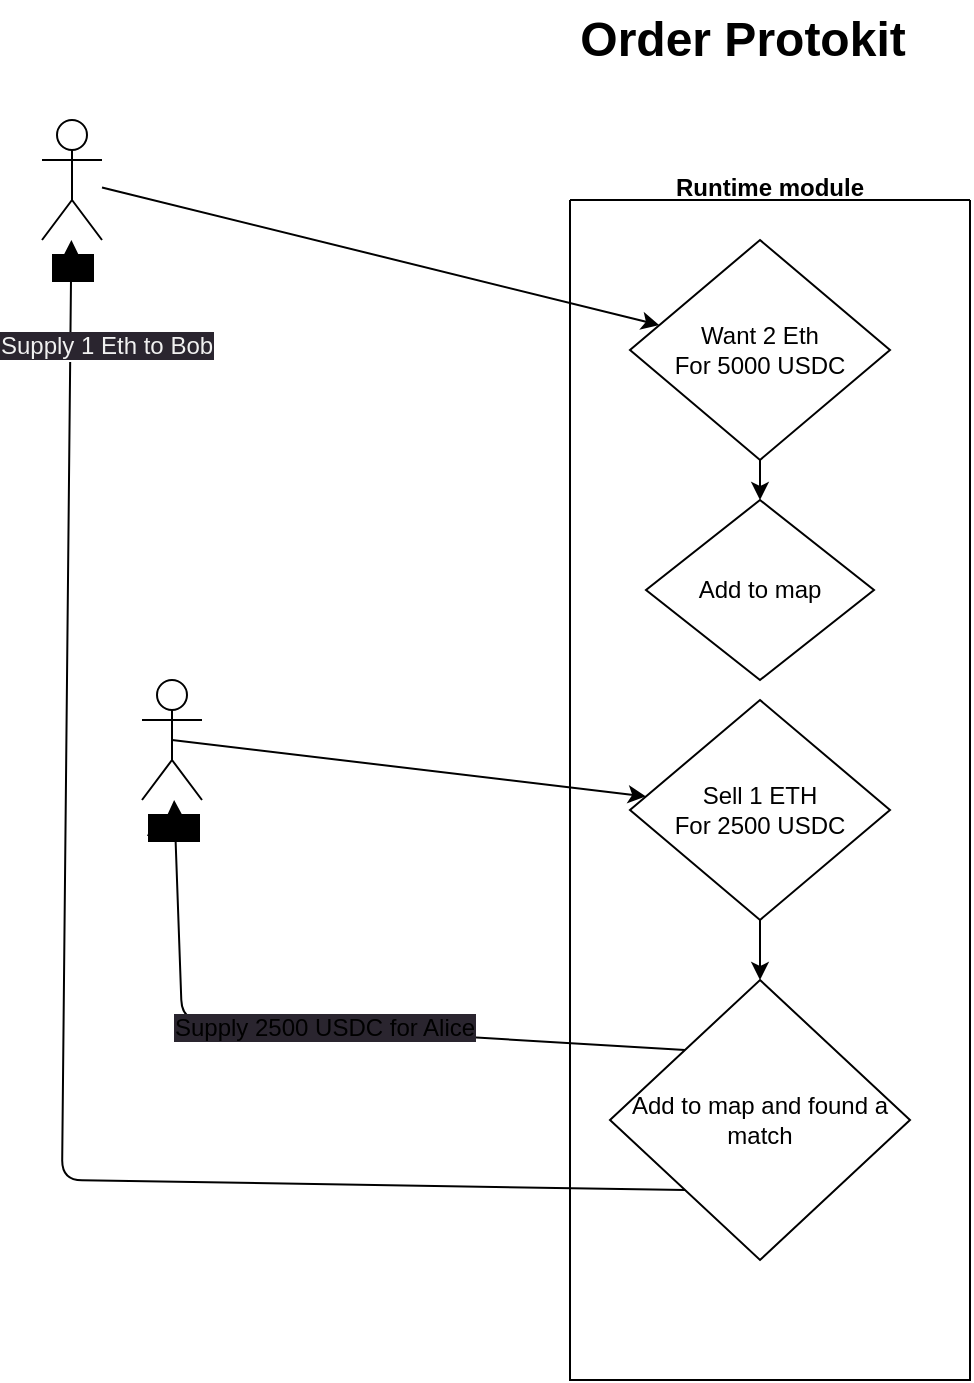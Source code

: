 <mxfile>
    <diagram id="ekgnhu82ao4ZkAPiSTXk" name="Page-1">
        <mxGraphModel dx="1765" dy="905" grid="1" gridSize="10" guides="1" tooltips="1" connect="1" arrows="1" fold="1" page="1" pageScale="1" pageWidth="827" pageHeight="1169" math="0" shadow="0">
            <root>
                <mxCell id="0"/>
                <mxCell id="1" parent="0"/>
                <mxCell id="2" value="&lt;span style=&quot;background-color: rgb(0, 0, 0);&quot;&gt;Bob&lt;/span&gt;" style="shape=umlActor;verticalLabelPosition=bottom;verticalAlign=top;html=1;outlineConnect=0;" parent="1" vertex="1">
                    <mxGeometry x="50" y="70" width="30" height="60" as="geometry"/>
                </mxCell>
                <mxCell id="3" value="&lt;span style=&quot;background-color: rgb(0, 0, 0);&quot;&gt;Alice&lt;/span&gt;" style="shape=umlActor;verticalLabelPosition=bottom;verticalAlign=top;html=1;outlineConnect=0;" parent="1" vertex="1">
                    <mxGeometry x="100" y="350" width="30" height="60" as="geometry"/>
                </mxCell>
                <mxCell id="9" value="" style="endArrow=classic;html=1;" parent="1" source="2" target="8" edge="1">
                    <mxGeometry width="50" height="50" relative="1" as="geometry">
                        <mxPoint x="390" y="280" as="sourcePoint"/>
                        <mxPoint x="440" y="230" as="targetPoint"/>
                    </mxGeometry>
                </mxCell>
                <mxCell id="10" value="Runtime module&#10;" style="swimlane;startSize=0;" parent="1" vertex="1">
                    <mxGeometry x="314" y="110" width="200" height="590" as="geometry"/>
                </mxCell>
                <mxCell id="8" value="Want 2 Eth&lt;br&gt;For 5000 USDC&lt;br&gt;" style="rhombus;whiteSpace=wrap;html=1;" parent="10" vertex="1">
                    <mxGeometry x="30" y="20" width="130" height="110" as="geometry"/>
                </mxCell>
                <mxCell id="16" value="Sell 1 ETH&lt;br&gt;For 2500 USDC" style="rhombus;whiteSpace=wrap;html=1;" parent="10" vertex="1">
                    <mxGeometry x="30" y="250" width="130" height="110" as="geometry"/>
                </mxCell>
                <mxCell id="19" value="Add to map and found a match" style="rhombus;whiteSpace=wrap;html=1;" parent="10" vertex="1">
                    <mxGeometry x="20" y="390" width="150" height="140" as="geometry"/>
                </mxCell>
                <mxCell id="29" value="Add to map" style="rhombus;whiteSpace=wrap;html=1;" parent="10" vertex="1">
                    <mxGeometry x="38" y="150" width="114" height="90" as="geometry"/>
                </mxCell>
                <mxCell id="31" value="" style="endArrow=classic;html=1;exitX=0.5;exitY=1;exitDx=0;exitDy=0;entryX=0.5;entryY=0;entryDx=0;entryDy=0;" parent="10" source="16" target="19" edge="1">
                    <mxGeometry width="50" height="50" relative="1" as="geometry">
                        <mxPoint x="76" y="350" as="sourcePoint"/>
                        <mxPoint x="126" y="300" as="targetPoint"/>
                    </mxGeometry>
                </mxCell>
                <mxCell id="32" value="" style="endArrow=classic;html=1;exitX=0.5;exitY=1;exitDx=0;exitDy=0;entryX=0.5;entryY=0;entryDx=0;entryDy=0;" parent="10" source="8" target="29" edge="1">
                    <mxGeometry width="50" height="50" relative="1" as="geometry">
                        <mxPoint x="76" y="340" as="sourcePoint"/>
                        <mxPoint x="126" y="290" as="targetPoint"/>
                    </mxGeometry>
                </mxCell>
                <mxCell id="17" value="" style="endArrow=classic;html=1;exitX=0.5;exitY=0.5;exitDx=0;exitDy=0;exitPerimeter=0;" parent="1" source="3" target="16" edge="1">
                    <mxGeometry width="50" height="50" relative="1" as="geometry">
                        <mxPoint x="390" y="250" as="sourcePoint"/>
                        <mxPoint x="440" y="200" as="targetPoint"/>
                    </mxGeometry>
                </mxCell>
                <mxCell id="21" value="&lt;span style=&quot;font-size: 12px; font-weight: 400; background-color: rgb(42, 37, 47);&quot;&gt;Supply 2500 USDC for Alice&lt;/span&gt;" style="endArrow=classic;html=1;fontStyle=1;exitX=0;exitY=0;exitDx=0;exitDy=0;" parent="1" source="19" target="3" edge="1">
                    <mxGeometry width="50" height="50" relative="1" as="geometry">
                        <mxPoint x="360" y="380" as="sourcePoint"/>
                        <mxPoint x="120" y="370" as="targetPoint"/>
                        <Array as="points">
                            <mxPoint x="120" y="520"/>
                        </Array>
                    </mxGeometry>
                </mxCell>
                <mxCell id="22" value="&lt;meta charset=&quot;utf-8&quot;&gt;&lt;span style=&quot;color: rgb(240, 240, 240); font-family: Helvetica; font-size: 12px; font-style: normal; font-variant-ligatures: normal; font-variant-caps: normal; font-weight: 400; letter-spacing: normal; orphans: 2; text-align: center; text-indent: 0px; text-transform: none; widows: 2; word-spacing: 0px; -webkit-text-stroke-width: 0px; background-color: rgb(42, 37, 47); text-decoration-thickness: initial; text-decoration-style: initial; text-decoration-color: initial; float: none; display: inline !important;&quot;&gt;Supply 1 Eth to Bob&lt;/span&gt;&lt;br style=&quot;border-color: rgb(0, 0, 0); color: rgb(240, 240, 240); font-family: Helvetica; font-size: 12px; font-style: normal; font-variant-ligatures: normal; font-variant-caps: normal; font-weight: 400; letter-spacing: normal; orphans: 2; text-align: center; text-indent: 0px; text-transform: none; widows: 2; word-spacing: 0px; -webkit-text-stroke-width: 0px; background-color: rgb(42, 37, 47); text-decoration-thickness: initial; text-decoration-style: initial; text-decoration-color: initial;&quot;&gt;" style="endArrow=classic;html=1;exitX=0;exitY=1;exitDx=0;exitDy=0;" parent="1" source="19" target="2" edge="1">
                    <mxGeometry x="0.864" y="-18" width="50" height="50" relative="1" as="geometry">
                        <mxPoint x="400" y="460" as="sourcePoint"/>
                        <mxPoint x="30" y="170" as="targetPoint"/>
                        <Array as="points">
                            <mxPoint x="60" y="600"/>
                        </Array>
                        <mxPoint as="offset"/>
                    </mxGeometry>
                </mxCell>
                <mxCell id="26" value="Order Protokit&lt;br&gt;" style="text;strokeColor=none;fillColor=none;html=1;fontSize=24;fontStyle=1;verticalAlign=middle;align=center;" parent="1" vertex="1">
                    <mxGeometry x="350" y="10" width="100" height="40" as="geometry"/>
                </mxCell>
            </root>
        </mxGraphModel>
    </diagram>
</mxfile>